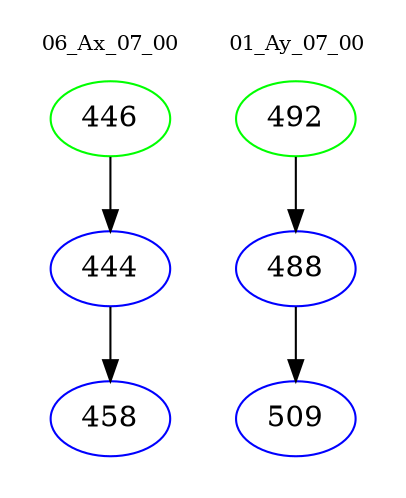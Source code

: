 digraph{
subgraph cluster_0 {
color = white
label = "06_Ax_07_00";
fontsize=10;
T0_446 [label="446", color="green"]
T0_446 -> T0_444 [color="black"]
T0_444 [label="444", color="blue"]
T0_444 -> T0_458 [color="black"]
T0_458 [label="458", color="blue"]
}
subgraph cluster_1 {
color = white
label = "01_Ay_07_00";
fontsize=10;
T1_492 [label="492", color="green"]
T1_492 -> T1_488 [color="black"]
T1_488 [label="488", color="blue"]
T1_488 -> T1_509 [color="black"]
T1_509 [label="509", color="blue"]
}
}
